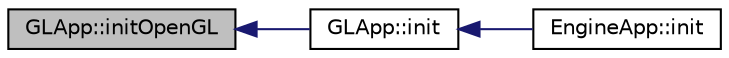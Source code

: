digraph "GLApp::initOpenGL"
{
  edge [fontname="Helvetica",fontsize="10",labelfontname="Helvetica",labelfontsize="10"];
  node [fontname="Helvetica",fontsize="10",shape=record];
  rankdir="LR";
  Node23 [label="GLApp::initOpenGL",height=0.2,width=0.4,color="black", fillcolor="grey75", style="filled", fontcolor="black"];
  Node23 -> Node24 [dir="back",color="midnightblue",fontsize="10",style="solid",fontname="Helvetica"];
  Node24 [label="GLApp::init",height=0.2,width=0.4,color="black", fillcolor="white", style="filled",URL="$class_g_l_app.html#ade21418ff265aa1efc92419eb7bb2c8a"];
  Node24 -> Node25 [dir="back",color="midnightblue",fontsize="10",style="solid",fontname="Helvetica"];
  Node25 [label="EngineApp::init",height=0.2,width=0.4,color="black", fillcolor="white", style="filled",URL="$class_engine_app.html#a098c2dcd565dce933bb43e7fca12de5e",tooltip="all initialization for engine, for example, buildGeometryBuffers, buildUniformBuffers, will be done here. "];
}
